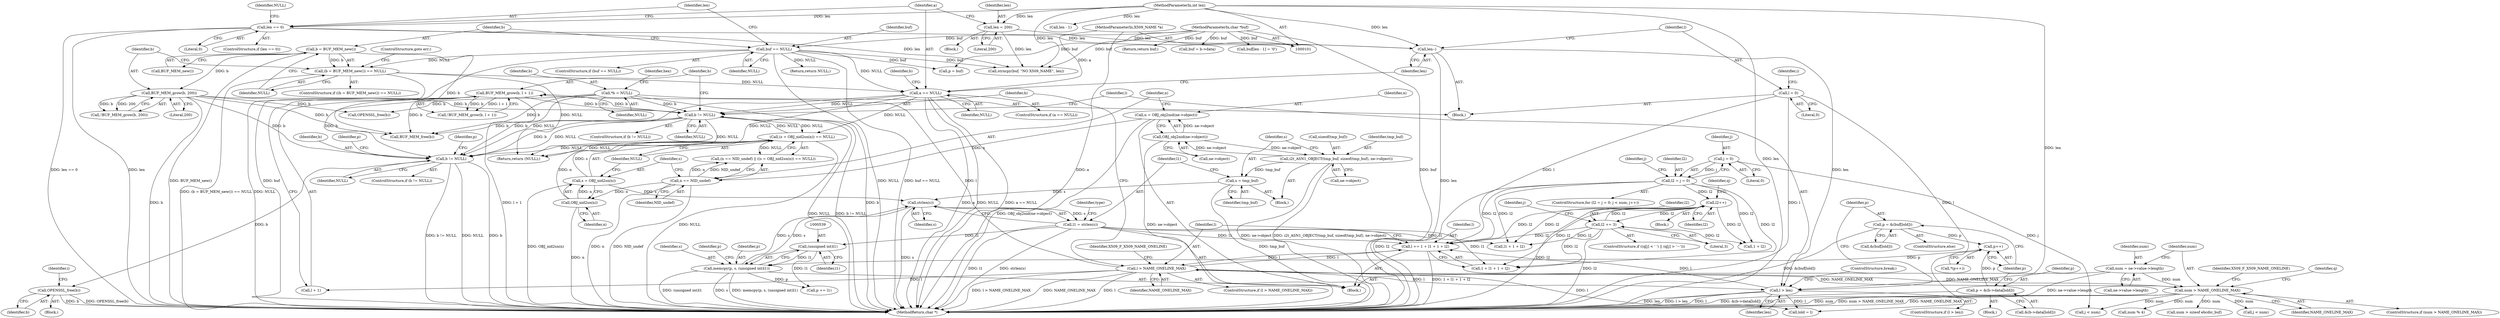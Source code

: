 digraph "0_openssl_2919516136a4227d9e6d8f2fe66ef976aaf8c561@API" {
"1000638" [label="(Call,OPENSSL_free(b))"];
"1000629" [label="(Call,b != NULL)"];
"1000502" [label="(Call,BUF_MEM_grow(b, l + 1))"];
"1000496" [label="(Call,b != NULL)"];
"1000120" [label="(Call,*b = NULL)"];
"1000144" [label="(Call,BUF_MEM_grow(b, 200))"];
"1000137" [label="(Call,b = BUF_MEM_new())"];
"1000167" [label="(Call,a == NULL)"];
"1000102" [label="(MethodParameterIn,X509_NAME *a)"];
"1000136" [label="(Call,(b = BUF_MEM_new()) == NULL)"];
"1000131" [label="(Call,buf == NULL)"];
"1000103" [label="(MethodParameterIn,char *buf)"];
"1000230" [label="(Call,(s = OBJ_nid2sn(n)) == NULL)"];
"1000231" [label="(Call,s = OBJ_nid2sn(n))"];
"1000233" [label="(Call,OBJ_nid2sn(n))"];
"1000227" [label="(Call,n == NID_undef)"];
"1000219" [label="(Call,n = OBJ_obj2nid(ne->object))"];
"1000221" [label="(Call,OBJ_obj2nid(ne->object))"];
"1000237" [label="(Call,i2t_ASN1_OBJECT(tmp_buf, sizeof(tmp_buf), ne->object))"];
"1000487" [label="(Call,l > NAME_ONELINE_MAX)"];
"1000477" [label="(Call,l += 1 + l1 + 1 + l2)"];
"1000247" [label="(Call,l1 = strlen(s))"];
"1000249" [label="(Call,strlen(s))"];
"1000244" [label="(Call,s = tmp_buf)"];
"1000535" [label="(Call,memcpy(p, s, (unsigned int)l1))"];
"1000532" [label="(Call,p++)"];
"1000524" [label="(Call,p = &(buf[lold]))"];
"1000508" [label="(Call,p = &(b->data[lold]))"];
"1000538" [label="(Call,(unsigned int)l1)"];
"1000471" [label="(Call,l2 += 3)"];
"1000457" [label="(Call,l2++)"];
"1000438" [label="(Call,l2 = j = 0)"];
"1000440" [label="(Call,j = 0)"];
"1000518" [label="(Call,l > len)"];
"1000194" [label="(Call,len--)"];
"1000155" [label="(Call,len = 200)"];
"1000104" [label="(MethodParameterIn,int len)"];
"1000160" [label="(Call,len == 0)"];
"1000196" [label="(Call,l = 0)"];
"1000266" [label="(Call,num > NAME_ONELINE_MAX)"];
"1000258" [label="(Call,num = ne->value->length)"];
"1000471" [label="(Call,l2 += 3)"];
"1000438" [label="(Call,l2 = j = 0)"];
"1000474" [label="(Call,lold = l)"];
"1000634" [label="(Identifier,p)"];
"1000246" [label="(Identifier,tmp_buf)"];
"1000248" [label="(Identifier,l1)"];
"1000232" [label="(Identifier,s)"];
"1000524" [label="(Call,p = &(buf[lold]))"];
"1000517" [label="(ControlStructure,if (l > len))"];
"1000439" [label="(Identifier,l2)"];
"1000630" [label="(Identifier,b)"];
"1000145" [label="(Identifier,b)"];
"1000252" [label="(Identifier,type)"];
"1000157" [label="(Literal,200)"];
"1000646" [label="(Identifier,i)"];
"1000192" [label="(Return,return buf;)"];
"1000663" [label="(MethodReturn,char *)"];
"1000194" [label="(Call,len--)"];
"1000131" [label="(Call,buf == NULL)"];
"1000509" [label="(Identifier,p)"];
"1000492" [label="(Identifier,X509_F_X509_NAME_ONELINE)"];
"1000504" [label="(Call,l + 1)"];
"1000498" [label="(Identifier,NULL)"];
"1000245" [label="(Identifier,s)"];
"1000139" [label="(Call,BUF_MEM_new())"];
"1000495" [label="(ControlStructure,if (b != NULL))"];
"1000195" [label="(Identifier,len)"];
"1000501" [label="(Call,!BUF_MEM_grow(b, l + 1))"];
"1000458" [label="(Identifier,l2)"];
"1000271" [label="(Identifier,X509_F_X509_NAME_ONELINE)"];
"1000122" [label="(Identifier,NULL)"];
"1000140" [label="(Identifier,NULL)"];
"1000156" [label="(Identifier,len)"];
"1000268" [label="(Identifier,NAME_ONELINE_MAX)"];
"1000141" [label="(ControlStructure,goto err;)"];
"1000326" [label="(Call,num % 4)"];
"1000196" [label="(Call,l = 0)"];
"1000136" [label="(Call,(b = BUF_MEM_new()) == NULL)"];
"1000473" [label="(Literal,3)"];
"1000155" [label="(Call,len = 200)"];
"1000483" [label="(Call,1 + l2)"];
"1000503" [label="(Identifier,b)"];
"1000639" [label="(Identifier,b)"];
"1000103" [label="(MethodParameterIn,char *buf)"];
"1000631" [label="(Identifier,NULL)"];
"1000167" [label="(Call,a == NULL)"];
"1000535" [label="(Call,memcpy(p, s, (unsigned int)l1))"];
"1000440" [label="(Call,j = 0)"];
"1000138" [label="(Identifier,b)"];
"1000235" [label="(Identifier,NULL)"];
"1000519" [label="(Identifier,l)"];
"1000481" [label="(Call,l1 + 1 + l2)"];
"1000244" [label="(Call,s = tmp_buf)"];
"1000532" [label="(Call,p++)"];
"1000508" [label="(Call,p = &(b->data[lold]))"];
"1000260" [label="(Call,ne->value->length)"];
"1000125" [label="(Identifier,hex)"];
"1000102" [label="(MethodParameterIn,X509_NAME *a)"];
"1000237" [label="(Call,i2t_ASN1_OBJECT(tmp_buf, sizeof(tmp_buf), ne->object))"];
"1000499" [label="(Block,)"];
"1000166" [label="(ControlStructure,if (a == NULL))"];
"1000221" [label="(Call,OBJ_obj2nid(ne->object))"];
"1000144" [label="(Call,BUF_MEM_grow(b, 200))"];
"1000135" [label="(ControlStructure,if ((b = BUF_MEM_new()) == NULL))"];
"1000447" [label="(Identifier,j)"];
"1000522" [label="(ControlStructure,break;)"];
"1000179" [label="(Call,OPENSSL_free(b))"];
"1000629" [label="(Call,b != NULL)"];
"1000488" [label="(Identifier,l)"];
"1000230" [label="(Call,(s = OBJ_nid2sn(n)) == NULL)"];
"1000537" [label="(Identifier,s)"];
"1000310" [label="(Call,num > sizeof ebcdic_buf)"];
"1000220" [label="(Identifier,n)"];
"1000249" [label="(Call,strlen(s))"];
"1000181" [label="(Call,strncpy(buf, \"NO X509_NAME\", len))"];
"1000487" [label="(Call,l > NAME_ONELINE_MAX)"];
"1000542" [label="(Identifier,p)"];
"1000497" [label="(Identifier,b)"];
"1000226" [label="(Call,(n == NID_undef) || ((s = OBJ_nid2sn(n)) == NULL))"];
"1000236" [label="(Block,)"];
"1000267" [label="(Identifier,num)"];
"1000443" [label="(Call,j < num)"];
"1000510" [label="(Call,&(b->data[lold]))"];
"1000174" [label="(Call,buf = b->data)"];
"1000540" [label="(Identifier,l1)"];
"1000628" [label="(ControlStructure,if (b != NULL))"];
"1000239" [label="(Call,sizeof(tmp_buf))"];
"1000641" [label="(Call,p = buf)"];
"1000105" [label="(Block,)"];
"1000523" [label="(ControlStructure,else)"];
"1000219" [label="(Call,n = OBJ_obj2nid(ne->object))"];
"1000134" [label="(Block,)"];
"1000661" [label="(Return,return (NULL);)"];
"1000137" [label="(Call,b = BUF_MEM_new())"];
"1000659" [label="(Call,BUF_MEM_free(b))"];
"1000520" [label="(Identifier,len)"];
"1000459" [label="(ControlStructure,if ((q[j] < ' ') || (q[j] > '~')))"];
"1000250" [label="(Identifier,s)"];
"1000229" [label="(Identifier,NID_undef)"];
"1000222" [label="(Call,ne->object)"];
"1000198" [label="(Literal,0)"];
"1000160" [label="(Call,len == 0)"];
"1000231" [label="(Call,s = OBJ_nid2sn(n))"];
"1000477" [label="(Call,l += 1 + l1 + 1 + l2)"];
"1000165" [label="(Identifier,NULL)"];
"1000146" [label="(Literal,200)"];
"1000437" [label="(ControlStructure,for (l2 = j = 0; j < num; j++))"];
"1000479" [label="(Call,1 + l1 + 1 + l2)"];
"1000234" [label="(Identifier,n)"];
"1000533" [label="(Identifier,p)"];
"1000104" [label="(MethodParameterIn,int len)"];
"1000211" [label="(Block,)"];
"1000259" [label="(Identifier,num)"];
"1000121" [label="(Identifier,b)"];
"1000238" [label="(Identifier,tmp_buf)"];
"1000642" [label="(Identifier,p)"];
"1000275" [label="(Identifier,q)"];
"1000632" [label="(Block,)"];
"1000169" [label="(Identifier,NULL)"];
"1000496" [label="(Call,b != NULL)"];
"1000526" [label="(Call,&(buf[lold]))"];
"1000120" [label="(Call,*b = NULL)"];
"1000638" [label="(Call,OPENSSL_free(b))"];
"1000538" [label="(Call,(unsigned int)l1)"];
"1000197" [label="(Identifier,l)"];
"1000352" [label="(Call,j < num)"];
"1000457" [label="(Call,l2++)"];
"1000258" [label="(Call,num = ne->value->length)"];
"1000486" [label="(ControlStructure,if (l > NAME_ONELINE_MAX))"];
"1000233" [label="(Call,OBJ_nid2sn(n))"];
"1000130" [label="(ControlStructure,if (buf == NULL))"];
"1000536" [label="(Identifier,p)"];
"1000444" [label="(Identifier,j)"];
"1000161" [label="(Identifier,len)"];
"1000463" [label="(Identifier,q)"];
"1000448" [label="(Block,)"];
"1000133" [label="(Identifier,NULL)"];
"1000164" [label="(Return,return NULL;)"];
"1000159" [label="(ControlStructure,if (len == 0))"];
"1000143" [label="(Call,!BUF_MEM_grow(b, 200))"];
"1000162" [label="(Literal,0)"];
"1000185" [label="(Call,buf[len - 1] = '\0')"];
"1000172" [label="(Identifier,b)"];
"1000441" [label="(Identifier,j)"];
"1000132" [label="(Identifier,buf)"];
"1000478" [label="(Identifier,l)"];
"1000201" [label="(Identifier,i)"];
"1000531" [label="(Call,*(p++))"];
"1000265" [label="(ControlStructure,if (num > NAME_ONELINE_MAX))"];
"1000241" [label="(Call,ne->object)"];
"1000227" [label="(Call,n == NID_undef)"];
"1000541" [label="(Call,p += l1)"];
"1000228" [label="(Identifier,n)"];
"1000502" [label="(Call,BUF_MEM_grow(b, l + 1))"];
"1000168" [label="(Identifier,a)"];
"1000518" [label="(Call,l > len)"];
"1000525" [label="(Identifier,p)"];
"1000188" [label="(Call,len - 1)"];
"1000472" [label="(Identifier,l2)"];
"1000442" [label="(Literal,0)"];
"1000266" [label="(Call,num > NAME_ONELINE_MAX)"];
"1000247" [label="(Call,l1 = strlen(s))"];
"1000489" [label="(Identifier,NAME_ONELINE_MAX)"];
"1000638" -> "1000632"  [label="AST: "];
"1000638" -> "1000639"  [label="CFG: "];
"1000639" -> "1000638"  [label="AST: "];
"1000646" -> "1000638"  [label="CFG: "];
"1000638" -> "1000663"  [label="DDG: OPENSSL_free(b)"];
"1000638" -> "1000663"  [label="DDG: b"];
"1000629" -> "1000638"  [label="DDG: b"];
"1000629" -> "1000628"  [label="AST: "];
"1000629" -> "1000631"  [label="CFG: "];
"1000630" -> "1000629"  [label="AST: "];
"1000631" -> "1000629"  [label="AST: "];
"1000634" -> "1000629"  [label="CFG: "];
"1000642" -> "1000629"  [label="CFG: "];
"1000629" -> "1000663"  [label="DDG: b"];
"1000629" -> "1000663"  [label="DDG: b != NULL"];
"1000629" -> "1000663"  [label="DDG: NULL"];
"1000502" -> "1000629"  [label="DDG: b"];
"1000496" -> "1000629"  [label="DDG: b"];
"1000496" -> "1000629"  [label="DDG: NULL"];
"1000120" -> "1000629"  [label="DDG: b"];
"1000144" -> "1000629"  [label="DDG: b"];
"1000167" -> "1000629"  [label="DDG: NULL"];
"1000230" -> "1000629"  [label="DDG: NULL"];
"1000502" -> "1000501"  [label="AST: "];
"1000502" -> "1000504"  [label="CFG: "];
"1000503" -> "1000502"  [label="AST: "];
"1000504" -> "1000502"  [label="AST: "];
"1000501" -> "1000502"  [label="CFG: "];
"1000502" -> "1000663"  [label="DDG: l + 1"];
"1000502" -> "1000496"  [label="DDG: b"];
"1000502" -> "1000501"  [label="DDG: b"];
"1000502" -> "1000501"  [label="DDG: l + 1"];
"1000496" -> "1000502"  [label="DDG: b"];
"1000487" -> "1000502"  [label="DDG: l"];
"1000502" -> "1000659"  [label="DDG: b"];
"1000496" -> "1000495"  [label="AST: "];
"1000496" -> "1000498"  [label="CFG: "];
"1000497" -> "1000496"  [label="AST: "];
"1000498" -> "1000496"  [label="AST: "];
"1000503" -> "1000496"  [label="CFG: "];
"1000519" -> "1000496"  [label="CFG: "];
"1000496" -> "1000663"  [label="DDG: NULL"];
"1000496" -> "1000663"  [label="DDG: b != NULL"];
"1000496" -> "1000230"  [label="DDG: NULL"];
"1000120" -> "1000496"  [label="DDG: b"];
"1000144" -> "1000496"  [label="DDG: b"];
"1000167" -> "1000496"  [label="DDG: NULL"];
"1000230" -> "1000496"  [label="DDG: NULL"];
"1000496" -> "1000659"  [label="DDG: b"];
"1000496" -> "1000661"  [label="DDG: NULL"];
"1000120" -> "1000105"  [label="AST: "];
"1000120" -> "1000122"  [label="CFG: "];
"1000121" -> "1000120"  [label="AST: "];
"1000122" -> "1000120"  [label="AST: "];
"1000125" -> "1000120"  [label="CFG: "];
"1000120" -> "1000663"  [label="DDG: b"];
"1000120" -> "1000179"  [label="DDG: b"];
"1000120" -> "1000659"  [label="DDG: b"];
"1000144" -> "1000143"  [label="AST: "];
"1000144" -> "1000146"  [label="CFG: "];
"1000145" -> "1000144"  [label="AST: "];
"1000146" -> "1000144"  [label="AST: "];
"1000143" -> "1000144"  [label="CFG: "];
"1000144" -> "1000663"  [label="DDG: b"];
"1000144" -> "1000143"  [label="DDG: b"];
"1000144" -> "1000143"  [label="DDG: 200"];
"1000137" -> "1000144"  [label="DDG: b"];
"1000144" -> "1000179"  [label="DDG: b"];
"1000144" -> "1000659"  [label="DDG: b"];
"1000137" -> "1000136"  [label="AST: "];
"1000137" -> "1000139"  [label="CFG: "];
"1000138" -> "1000137"  [label="AST: "];
"1000139" -> "1000137"  [label="AST: "];
"1000140" -> "1000137"  [label="CFG: "];
"1000137" -> "1000663"  [label="DDG: BUF_MEM_new()"];
"1000137" -> "1000136"  [label="DDG: b"];
"1000137" -> "1000659"  [label="DDG: b"];
"1000167" -> "1000166"  [label="AST: "];
"1000167" -> "1000169"  [label="CFG: "];
"1000168" -> "1000167"  [label="AST: "];
"1000169" -> "1000167"  [label="AST: "];
"1000172" -> "1000167"  [label="CFG: "];
"1000195" -> "1000167"  [label="CFG: "];
"1000167" -> "1000663"  [label="DDG: a"];
"1000167" -> "1000663"  [label="DDG: NULL"];
"1000167" -> "1000663"  [label="DDG: a == NULL"];
"1000102" -> "1000167"  [label="DDG: a"];
"1000136" -> "1000167"  [label="DDG: NULL"];
"1000131" -> "1000167"  [label="DDG: NULL"];
"1000167" -> "1000230"  [label="DDG: NULL"];
"1000167" -> "1000661"  [label="DDG: NULL"];
"1000102" -> "1000101"  [label="AST: "];
"1000102" -> "1000663"  [label="DDG: a"];
"1000136" -> "1000135"  [label="AST: "];
"1000136" -> "1000140"  [label="CFG: "];
"1000140" -> "1000136"  [label="AST: "];
"1000141" -> "1000136"  [label="CFG: "];
"1000145" -> "1000136"  [label="CFG: "];
"1000136" -> "1000663"  [label="DDG: NULL"];
"1000136" -> "1000663"  [label="DDG: (b = BUF_MEM_new()) == NULL"];
"1000131" -> "1000136"  [label="DDG: NULL"];
"1000136" -> "1000661"  [label="DDG: NULL"];
"1000131" -> "1000130"  [label="AST: "];
"1000131" -> "1000133"  [label="CFG: "];
"1000132" -> "1000131"  [label="AST: "];
"1000133" -> "1000131"  [label="AST: "];
"1000138" -> "1000131"  [label="CFG: "];
"1000161" -> "1000131"  [label="CFG: "];
"1000131" -> "1000663"  [label="DDG: buf"];
"1000131" -> "1000663"  [label="DDG: NULL"];
"1000131" -> "1000663"  [label="DDG: buf == NULL"];
"1000103" -> "1000131"  [label="DDG: buf"];
"1000131" -> "1000164"  [label="DDG: NULL"];
"1000131" -> "1000181"  [label="DDG: buf"];
"1000131" -> "1000641"  [label="DDG: buf"];
"1000103" -> "1000101"  [label="AST: "];
"1000103" -> "1000663"  [label="DDG: buf"];
"1000103" -> "1000174"  [label="DDG: buf"];
"1000103" -> "1000181"  [label="DDG: buf"];
"1000103" -> "1000185"  [label="DDG: buf"];
"1000103" -> "1000192"  [label="DDG: buf"];
"1000103" -> "1000641"  [label="DDG: buf"];
"1000230" -> "1000226"  [label="AST: "];
"1000230" -> "1000235"  [label="CFG: "];
"1000231" -> "1000230"  [label="AST: "];
"1000235" -> "1000230"  [label="AST: "];
"1000226" -> "1000230"  [label="CFG: "];
"1000230" -> "1000663"  [label="DDG: NULL"];
"1000230" -> "1000226"  [label="DDG: NULL"];
"1000231" -> "1000230"  [label="DDG: s"];
"1000233" -> "1000230"  [label="DDG: n"];
"1000230" -> "1000661"  [label="DDG: NULL"];
"1000231" -> "1000233"  [label="CFG: "];
"1000232" -> "1000231"  [label="AST: "];
"1000233" -> "1000231"  [label="AST: "];
"1000235" -> "1000231"  [label="CFG: "];
"1000231" -> "1000663"  [label="DDG: OBJ_nid2sn(n)"];
"1000233" -> "1000231"  [label="DDG: n"];
"1000231" -> "1000249"  [label="DDG: s"];
"1000233" -> "1000234"  [label="CFG: "];
"1000234" -> "1000233"  [label="AST: "];
"1000233" -> "1000663"  [label="DDG: n"];
"1000227" -> "1000233"  [label="DDG: n"];
"1000227" -> "1000226"  [label="AST: "];
"1000227" -> "1000229"  [label="CFG: "];
"1000228" -> "1000227"  [label="AST: "];
"1000229" -> "1000227"  [label="AST: "];
"1000232" -> "1000227"  [label="CFG: "];
"1000226" -> "1000227"  [label="CFG: "];
"1000227" -> "1000663"  [label="DDG: n"];
"1000227" -> "1000663"  [label="DDG: NID_undef"];
"1000227" -> "1000226"  [label="DDG: n"];
"1000227" -> "1000226"  [label="DDG: NID_undef"];
"1000219" -> "1000227"  [label="DDG: n"];
"1000219" -> "1000211"  [label="AST: "];
"1000219" -> "1000221"  [label="CFG: "];
"1000220" -> "1000219"  [label="AST: "];
"1000221" -> "1000219"  [label="AST: "];
"1000228" -> "1000219"  [label="CFG: "];
"1000219" -> "1000663"  [label="DDG: OBJ_obj2nid(ne->object)"];
"1000221" -> "1000219"  [label="DDG: ne->object"];
"1000221" -> "1000222"  [label="CFG: "];
"1000222" -> "1000221"  [label="AST: "];
"1000221" -> "1000663"  [label="DDG: ne->object"];
"1000237" -> "1000221"  [label="DDG: ne->object"];
"1000221" -> "1000237"  [label="DDG: ne->object"];
"1000237" -> "1000236"  [label="AST: "];
"1000237" -> "1000241"  [label="CFG: "];
"1000238" -> "1000237"  [label="AST: "];
"1000239" -> "1000237"  [label="AST: "];
"1000241" -> "1000237"  [label="AST: "];
"1000245" -> "1000237"  [label="CFG: "];
"1000237" -> "1000663"  [label="DDG: i2t_ASN1_OBJECT(tmp_buf, sizeof(tmp_buf), ne->object)"];
"1000237" -> "1000663"  [label="DDG: ne->object"];
"1000237" -> "1000244"  [label="DDG: tmp_buf"];
"1000487" -> "1000486"  [label="AST: "];
"1000487" -> "1000489"  [label="CFG: "];
"1000488" -> "1000487"  [label="AST: "];
"1000489" -> "1000487"  [label="AST: "];
"1000492" -> "1000487"  [label="CFG: "];
"1000497" -> "1000487"  [label="CFG: "];
"1000487" -> "1000663"  [label="DDG: NAME_ONELINE_MAX"];
"1000487" -> "1000663"  [label="DDG: l"];
"1000487" -> "1000663"  [label="DDG: l > NAME_ONELINE_MAX"];
"1000487" -> "1000266"  [label="DDG: NAME_ONELINE_MAX"];
"1000487" -> "1000474"  [label="DDG: l"];
"1000487" -> "1000477"  [label="DDG: l"];
"1000477" -> "1000487"  [label="DDG: l"];
"1000266" -> "1000487"  [label="DDG: NAME_ONELINE_MAX"];
"1000487" -> "1000504"  [label="DDG: l"];
"1000487" -> "1000518"  [label="DDG: l"];
"1000477" -> "1000211"  [label="AST: "];
"1000477" -> "1000479"  [label="CFG: "];
"1000478" -> "1000477"  [label="AST: "];
"1000479" -> "1000477"  [label="AST: "];
"1000488" -> "1000477"  [label="CFG: "];
"1000477" -> "1000663"  [label="DDG: 1 + l1 + 1 + l2"];
"1000247" -> "1000477"  [label="DDG: l1"];
"1000471" -> "1000477"  [label="DDG: l2"];
"1000457" -> "1000477"  [label="DDG: l2"];
"1000438" -> "1000477"  [label="DDG: l2"];
"1000518" -> "1000477"  [label="DDG: l"];
"1000196" -> "1000477"  [label="DDG: l"];
"1000247" -> "1000211"  [label="AST: "];
"1000247" -> "1000249"  [label="CFG: "];
"1000248" -> "1000247"  [label="AST: "];
"1000249" -> "1000247"  [label="AST: "];
"1000252" -> "1000247"  [label="CFG: "];
"1000247" -> "1000663"  [label="DDG: l1"];
"1000247" -> "1000663"  [label="DDG: strlen(s)"];
"1000249" -> "1000247"  [label="DDG: s"];
"1000247" -> "1000479"  [label="DDG: l1"];
"1000247" -> "1000481"  [label="DDG: l1"];
"1000247" -> "1000538"  [label="DDG: l1"];
"1000249" -> "1000250"  [label="CFG: "];
"1000250" -> "1000249"  [label="AST: "];
"1000249" -> "1000663"  [label="DDG: s"];
"1000244" -> "1000249"  [label="DDG: s"];
"1000535" -> "1000249"  [label="DDG: s"];
"1000249" -> "1000535"  [label="DDG: s"];
"1000244" -> "1000236"  [label="AST: "];
"1000244" -> "1000246"  [label="CFG: "];
"1000245" -> "1000244"  [label="AST: "];
"1000246" -> "1000244"  [label="AST: "];
"1000248" -> "1000244"  [label="CFG: "];
"1000244" -> "1000663"  [label="DDG: tmp_buf"];
"1000535" -> "1000211"  [label="AST: "];
"1000535" -> "1000538"  [label="CFG: "];
"1000536" -> "1000535"  [label="AST: "];
"1000537" -> "1000535"  [label="AST: "];
"1000538" -> "1000535"  [label="AST: "];
"1000542" -> "1000535"  [label="CFG: "];
"1000535" -> "1000663"  [label="DDG: memcpy(p, s, (unsigned int)l1)"];
"1000535" -> "1000663"  [label="DDG: (unsigned int)l1"];
"1000535" -> "1000663"  [label="DDG: s"];
"1000532" -> "1000535"  [label="DDG: p"];
"1000538" -> "1000535"  [label="DDG: l1"];
"1000535" -> "1000541"  [label="DDG: p"];
"1000532" -> "1000531"  [label="AST: "];
"1000532" -> "1000533"  [label="CFG: "];
"1000533" -> "1000532"  [label="AST: "];
"1000531" -> "1000532"  [label="CFG: "];
"1000524" -> "1000532"  [label="DDG: p"];
"1000508" -> "1000532"  [label="DDG: p"];
"1000524" -> "1000523"  [label="AST: "];
"1000524" -> "1000526"  [label="CFG: "];
"1000525" -> "1000524"  [label="AST: "];
"1000526" -> "1000524"  [label="AST: "];
"1000533" -> "1000524"  [label="CFG: "];
"1000524" -> "1000663"  [label="DDG: &(buf[lold])"];
"1000508" -> "1000499"  [label="AST: "];
"1000508" -> "1000510"  [label="CFG: "];
"1000509" -> "1000508"  [label="AST: "];
"1000510" -> "1000508"  [label="AST: "];
"1000533" -> "1000508"  [label="CFG: "];
"1000508" -> "1000663"  [label="DDG: &(b->data[lold])"];
"1000538" -> "1000540"  [label="CFG: "];
"1000539" -> "1000538"  [label="AST: "];
"1000540" -> "1000538"  [label="AST: "];
"1000538" -> "1000541"  [label="DDG: l1"];
"1000471" -> "1000459"  [label="AST: "];
"1000471" -> "1000473"  [label="CFG: "];
"1000472" -> "1000471"  [label="AST: "];
"1000473" -> "1000471"  [label="AST: "];
"1000447" -> "1000471"  [label="CFG: "];
"1000471" -> "1000663"  [label="DDG: l2"];
"1000471" -> "1000457"  [label="DDG: l2"];
"1000457" -> "1000471"  [label="DDG: l2"];
"1000471" -> "1000479"  [label="DDG: l2"];
"1000471" -> "1000481"  [label="DDG: l2"];
"1000471" -> "1000483"  [label="DDG: l2"];
"1000457" -> "1000448"  [label="AST: "];
"1000457" -> "1000458"  [label="CFG: "];
"1000458" -> "1000457"  [label="AST: "];
"1000463" -> "1000457"  [label="CFG: "];
"1000457" -> "1000663"  [label="DDG: l2"];
"1000438" -> "1000457"  [label="DDG: l2"];
"1000457" -> "1000479"  [label="DDG: l2"];
"1000457" -> "1000481"  [label="DDG: l2"];
"1000457" -> "1000483"  [label="DDG: l2"];
"1000438" -> "1000437"  [label="AST: "];
"1000438" -> "1000440"  [label="CFG: "];
"1000439" -> "1000438"  [label="AST: "];
"1000440" -> "1000438"  [label="AST: "];
"1000444" -> "1000438"  [label="CFG: "];
"1000438" -> "1000663"  [label="DDG: l2"];
"1000440" -> "1000438"  [label="DDG: j"];
"1000438" -> "1000479"  [label="DDG: l2"];
"1000438" -> "1000481"  [label="DDG: l2"];
"1000438" -> "1000483"  [label="DDG: l2"];
"1000440" -> "1000442"  [label="CFG: "];
"1000441" -> "1000440"  [label="AST: "];
"1000442" -> "1000440"  [label="AST: "];
"1000440" -> "1000443"  [label="DDG: j"];
"1000518" -> "1000517"  [label="AST: "];
"1000518" -> "1000520"  [label="CFG: "];
"1000519" -> "1000518"  [label="AST: "];
"1000520" -> "1000518"  [label="AST: "];
"1000522" -> "1000518"  [label="CFG: "];
"1000525" -> "1000518"  [label="CFG: "];
"1000518" -> "1000663"  [label="DDG: len"];
"1000518" -> "1000663"  [label="DDG: l"];
"1000518" -> "1000663"  [label="DDG: l > len"];
"1000518" -> "1000474"  [label="DDG: l"];
"1000194" -> "1000518"  [label="DDG: len"];
"1000104" -> "1000518"  [label="DDG: len"];
"1000194" -> "1000105"  [label="AST: "];
"1000194" -> "1000195"  [label="CFG: "];
"1000195" -> "1000194"  [label="AST: "];
"1000197" -> "1000194"  [label="CFG: "];
"1000194" -> "1000663"  [label="DDG: len"];
"1000155" -> "1000194"  [label="DDG: len"];
"1000160" -> "1000194"  [label="DDG: len"];
"1000104" -> "1000194"  [label="DDG: len"];
"1000155" -> "1000134"  [label="AST: "];
"1000155" -> "1000157"  [label="CFG: "];
"1000156" -> "1000155"  [label="AST: "];
"1000157" -> "1000155"  [label="AST: "];
"1000168" -> "1000155"  [label="CFG: "];
"1000104" -> "1000155"  [label="DDG: len"];
"1000155" -> "1000181"  [label="DDG: len"];
"1000104" -> "1000101"  [label="AST: "];
"1000104" -> "1000663"  [label="DDG: len"];
"1000104" -> "1000160"  [label="DDG: len"];
"1000104" -> "1000181"  [label="DDG: len"];
"1000104" -> "1000188"  [label="DDG: len"];
"1000160" -> "1000159"  [label="AST: "];
"1000160" -> "1000162"  [label="CFG: "];
"1000161" -> "1000160"  [label="AST: "];
"1000162" -> "1000160"  [label="AST: "];
"1000165" -> "1000160"  [label="CFG: "];
"1000168" -> "1000160"  [label="CFG: "];
"1000160" -> "1000663"  [label="DDG: len == 0"];
"1000160" -> "1000663"  [label="DDG: len"];
"1000160" -> "1000181"  [label="DDG: len"];
"1000196" -> "1000105"  [label="AST: "];
"1000196" -> "1000198"  [label="CFG: "];
"1000197" -> "1000196"  [label="AST: "];
"1000198" -> "1000196"  [label="AST: "];
"1000201" -> "1000196"  [label="CFG: "];
"1000196" -> "1000663"  [label="DDG: l"];
"1000196" -> "1000474"  [label="DDG: l"];
"1000266" -> "1000265"  [label="AST: "];
"1000266" -> "1000268"  [label="CFG: "];
"1000267" -> "1000266"  [label="AST: "];
"1000268" -> "1000266"  [label="AST: "];
"1000271" -> "1000266"  [label="CFG: "];
"1000275" -> "1000266"  [label="CFG: "];
"1000266" -> "1000663"  [label="DDG: NAME_ONELINE_MAX"];
"1000266" -> "1000663"  [label="DDG: num"];
"1000266" -> "1000663"  [label="DDG: num > NAME_ONELINE_MAX"];
"1000258" -> "1000266"  [label="DDG: num"];
"1000266" -> "1000310"  [label="DDG: num"];
"1000266" -> "1000326"  [label="DDG: num"];
"1000266" -> "1000352"  [label="DDG: num"];
"1000266" -> "1000443"  [label="DDG: num"];
"1000258" -> "1000211"  [label="AST: "];
"1000258" -> "1000260"  [label="CFG: "];
"1000259" -> "1000258"  [label="AST: "];
"1000260" -> "1000258"  [label="AST: "];
"1000267" -> "1000258"  [label="CFG: "];
"1000258" -> "1000663"  [label="DDG: ne->value->length"];
}
